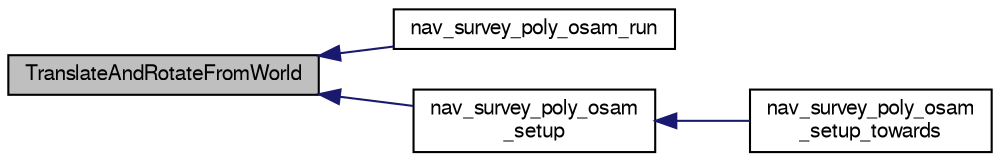 digraph "TranslateAndRotateFromWorld"
{
  edge [fontname="FreeSans",fontsize="10",labelfontname="FreeSans",labelfontsize="10"];
  node [fontname="FreeSans",fontsize="10",shape=record];
  rankdir="LR";
  Node1 [label="TranslateAndRotateFromWorld",height=0.2,width=0.4,color="black", fillcolor="grey75", style="filled", fontcolor="black"];
  Node1 -> Node2 [dir="back",color="midnightblue",fontsize="10",style="solid",fontname="FreeSans"];
  Node2 [label="nav_survey_poly_osam_run",height=0.2,width=0.4,color="black", fillcolor="white", style="filled",URL="$nav__survey__poly__osam_8h.html#afaeaf322fcc29fc8e54cf3b6808f0d65",tooltip="Run polygon survey. "];
  Node1 -> Node3 [dir="back",color="midnightblue",fontsize="10",style="solid",fontname="FreeSans"];
  Node3 [label="nav_survey_poly_osam\l_setup",height=0.2,width=0.4,color="black", fillcolor="white", style="filled",URL="$nav__survey__poly__osam_8h.html#a3f0a828321d370684ff070c6606c5346",tooltip="Setup polygon survey. "];
  Node3 -> Node4 [dir="back",color="midnightblue",fontsize="10",style="solid",fontname="FreeSans"];
  Node4 [label="nav_survey_poly_osam\l_setup_towards",height=0.2,width=0.4,color="black", fillcolor="white", style="filled",URL="$nav__survey__poly__osam_8h.html#a2d6be3c1729f46667057f3793ce0590c",tooltip="Setup \"dynamic\" polygon survey with sweep orientation towards a waypoint. "];
}
